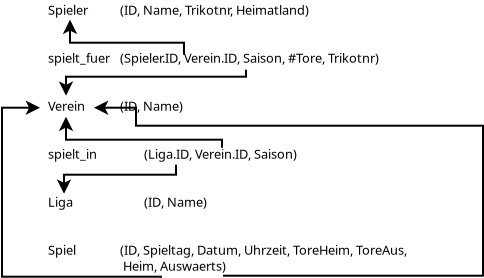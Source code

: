 <?xml version="1.0" encoding="UTF-8"?>
<dia:diagram xmlns:dia="http://www.lysator.liu.se/~alla/dia/">
  <dia:layer name="Background" visible="true" active="true">
    <dia:object type="Standard - ZigZagLine" version="1" id="O0">
      <dia:attribute name="obj_pos">
        <dia:point val="15.55,6.6"/>
      </dia:attribute>
      <dia:attribute name="obj_bb">
        <dia:rectangle val="9.488,4.738;15.6,6.65"/>
      </dia:attribute>
      <dia:attribute name="orth_points">
        <dia:point val="15.55,6.6"/>
        <dia:point val="15.55,6"/>
        <dia:point val="9.85,6"/>
        <dia:point val="9.85,4.85"/>
      </dia:attribute>
      <dia:attribute name="orth_orient">
        <dia:enum val="1"/>
        <dia:enum val="0"/>
        <dia:enum val="1"/>
      </dia:attribute>
      <dia:attribute name="autorouting">
        <dia:boolean val="false"/>
      </dia:attribute>
      <dia:attribute name="end_arrow">
        <dia:enum val="22"/>
      </dia:attribute>
      <dia:attribute name="end_arrow_length">
        <dia:real val="0.5"/>
      </dia:attribute>
      <dia:attribute name="end_arrow_width">
        <dia:real val="0.5"/>
      </dia:attribute>
    </dia:object>
    <dia:object type="Standard - ZigZagLine" version="1" id="O1">
      <dia:attribute name="obj_pos">
        <dia:point val="18.65,7.35"/>
      </dia:attribute>
      <dia:attribute name="obj_bb">
        <dia:rectangle val="9.288,7.3;18.7,8.762"/>
      </dia:attribute>
      <dia:attribute name="orth_points">
        <dia:point val="18.65,7.35"/>
        <dia:point val="18.65,7.7"/>
        <dia:point val="9.65,7.7"/>
        <dia:point val="9.65,8.65"/>
      </dia:attribute>
      <dia:attribute name="orth_orient">
        <dia:enum val="1"/>
        <dia:enum val="0"/>
        <dia:enum val="1"/>
      </dia:attribute>
      <dia:attribute name="autorouting">
        <dia:boolean val="false"/>
      </dia:attribute>
      <dia:attribute name="end_arrow">
        <dia:enum val="22"/>
      </dia:attribute>
      <dia:attribute name="end_arrow_length">
        <dia:real val="0.5"/>
      </dia:attribute>
      <dia:attribute name="end_arrow_width">
        <dia:real val="0.5"/>
      </dia:attribute>
    </dia:object>
    <dia:object type="Standard - ZigZagLine" version="1" id="O2">
      <dia:attribute name="obj_pos">
        <dia:point val="15.15,12.1"/>
      </dia:attribute>
      <dia:attribute name="obj_bb">
        <dia:rectangle val="9.188,12.05;15.2,13.662"/>
      </dia:attribute>
      <dia:attribute name="orth_points">
        <dia:point val="15.15,12.1"/>
        <dia:point val="15.15,12.6"/>
        <dia:point val="9.55,12.6"/>
        <dia:point val="9.55,13.55"/>
      </dia:attribute>
      <dia:attribute name="orth_orient">
        <dia:enum val="1"/>
        <dia:enum val="0"/>
        <dia:enum val="1"/>
      </dia:attribute>
      <dia:attribute name="autorouting">
        <dia:boolean val="false"/>
      </dia:attribute>
      <dia:attribute name="end_arrow">
        <dia:enum val="22"/>
      </dia:attribute>
      <dia:attribute name="end_arrow_length">
        <dia:real val="0.5"/>
      </dia:attribute>
      <dia:attribute name="end_arrow_width">
        <dia:real val="0.5"/>
      </dia:attribute>
    </dia:object>
    <dia:object type="Standard - ZigZagLine" version="1" id="O3">
      <dia:attribute name="obj_pos">
        <dia:point val="17.45,11.25"/>
      </dia:attribute>
      <dia:attribute name="obj_bb">
        <dia:rectangle val="9.288,9.588;17.5,11.3"/>
      </dia:attribute>
      <dia:attribute name="orth_points">
        <dia:point val="17.45,11.25"/>
        <dia:point val="17.45,10.85"/>
        <dia:point val="9.65,10.85"/>
        <dia:point val="9.65,9.7"/>
      </dia:attribute>
      <dia:attribute name="orth_orient">
        <dia:enum val="1"/>
        <dia:enum val="0"/>
        <dia:enum val="1"/>
      </dia:attribute>
      <dia:attribute name="autorouting">
        <dia:boolean val="false"/>
      </dia:attribute>
      <dia:attribute name="end_arrow">
        <dia:enum val="22"/>
      </dia:attribute>
      <dia:attribute name="end_arrow_length">
        <dia:real val="0.5"/>
      </dia:attribute>
      <dia:attribute name="end_arrow_width">
        <dia:real val="0.5"/>
      </dia:attribute>
    </dia:object>
    <dia:object type="Standard - ZigZagLine" version="1" id="O4">
      <dia:attribute name="obj_pos">
        <dia:point val="14.45,17.7"/>
      </dia:attribute>
      <dia:attribute name="obj_bb">
        <dia:rectangle val="6.4,8.888;14.5,17.75"/>
      </dia:attribute>
      <dia:attribute name="orth_points">
        <dia:point val="14.45,17.7"/>
        <dia:point val="6.45,17.7"/>
        <dia:point val="6.45,9.25"/>
        <dia:point val="8.35,9.25"/>
      </dia:attribute>
      <dia:attribute name="orth_orient">
        <dia:enum val="0"/>
        <dia:enum val="1"/>
        <dia:enum val="0"/>
      </dia:attribute>
      <dia:attribute name="autorouting">
        <dia:boolean val="false"/>
      </dia:attribute>
      <dia:attribute name="end_arrow">
        <dia:enum val="22"/>
      </dia:attribute>
      <dia:attribute name="end_arrow_length">
        <dia:real val="0.5"/>
      </dia:attribute>
      <dia:attribute name="end_arrow_width">
        <dia:real val="0.5"/>
      </dia:attribute>
    </dia:object>
    <dia:object type="Standard - ZigZagLine" version="1" id="O5">
      <dia:attribute name="obj_pos">
        <dia:point val="17.5,17.65"/>
      </dia:attribute>
      <dia:attribute name="obj_bb">
        <dia:rectangle val="10.938,8.888;30.55,17.7"/>
      </dia:attribute>
      <dia:attribute name="orth_points">
        <dia:point val="17.5,17.65"/>
        <dia:point val="30.5,17.65"/>
        <dia:point val="30.5,10.15"/>
        <dia:point val="13.15,10.15"/>
        <dia:point val="13.15,9.25"/>
        <dia:point val="11.05,9.25"/>
      </dia:attribute>
      <dia:attribute name="orth_orient">
        <dia:enum val="0"/>
        <dia:enum val="1"/>
        <dia:enum val="0"/>
        <dia:enum val="1"/>
        <dia:enum val="0"/>
      </dia:attribute>
      <dia:attribute name="autorouting">
        <dia:boolean val="false"/>
      </dia:attribute>
      <dia:attribute name="end_arrow">
        <dia:enum val="22"/>
      </dia:attribute>
      <dia:attribute name="end_arrow_length">
        <dia:real val="0.5"/>
      </dia:attribute>
      <dia:attribute name="end_arrow_width">
        <dia:real val="0.5"/>
      </dia:attribute>
    </dia:object>
    <dia:object type="Standard - Text" version="1" id="O6">
      <dia:attribute name="obj_pos">
        <dia:point val="8.75,4.6"/>
      </dia:attribute>
      <dia:attribute name="obj_bb">
        <dia:rectangle val="8.75,4.005;29.328,17.552"/>
      </dia:attribute>
      <dia:attribute name="text">
        <dia:composite type="text">
          <dia:attribute name="string">
            <dia:string>#Spieler		(ID, Name, Trikotnr, Heimatland)


spielt_fuer	(Spieler.ID, Verein.ID, Saison, #Tore, Trikotnr)


Verein		(ID, Name)


spielt_in		(Liga.ID, Verein.ID, Saison)


Liga			(ID, Name)


Spiel		(ID, Spieltag, Datum, Uhrzeit, ToreHeim, ToreAus,
			 Heim, Auswaerts)#</dia:string>
          </dia:attribute>
          <dia:attribute name="font">
            <dia:font family="sans" style="0" name="Helvetica"/>
          </dia:attribute>
          <dia:attribute name="height">
            <dia:real val="0.8"/>
          </dia:attribute>
          <dia:attribute name="pos">
            <dia:point val="8.75,4.6"/>
          </dia:attribute>
          <dia:attribute name="color">
            <dia:color val="#000000"/>
          </dia:attribute>
          <dia:attribute name="alignment">
            <dia:enum val="0"/>
          </dia:attribute>
        </dia:composite>
      </dia:attribute>
      <dia:attribute name="valign">
        <dia:enum val="3"/>
      </dia:attribute>
    </dia:object>
  </dia:layer>
</dia:diagram>
